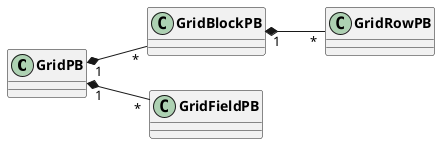 @startuml
skinparam classFontStyle Bold
skinparam ActivityBackgroundColor Silver
skinparam ActivityBorderColor DimGray
left to right direction

GridPB  "1" *-- "*" GridBlockPB
GridPB  "1" *-- "*" GridFieldPB
GridBlockPB "1" *-- "*" GridRowPB


@enduml